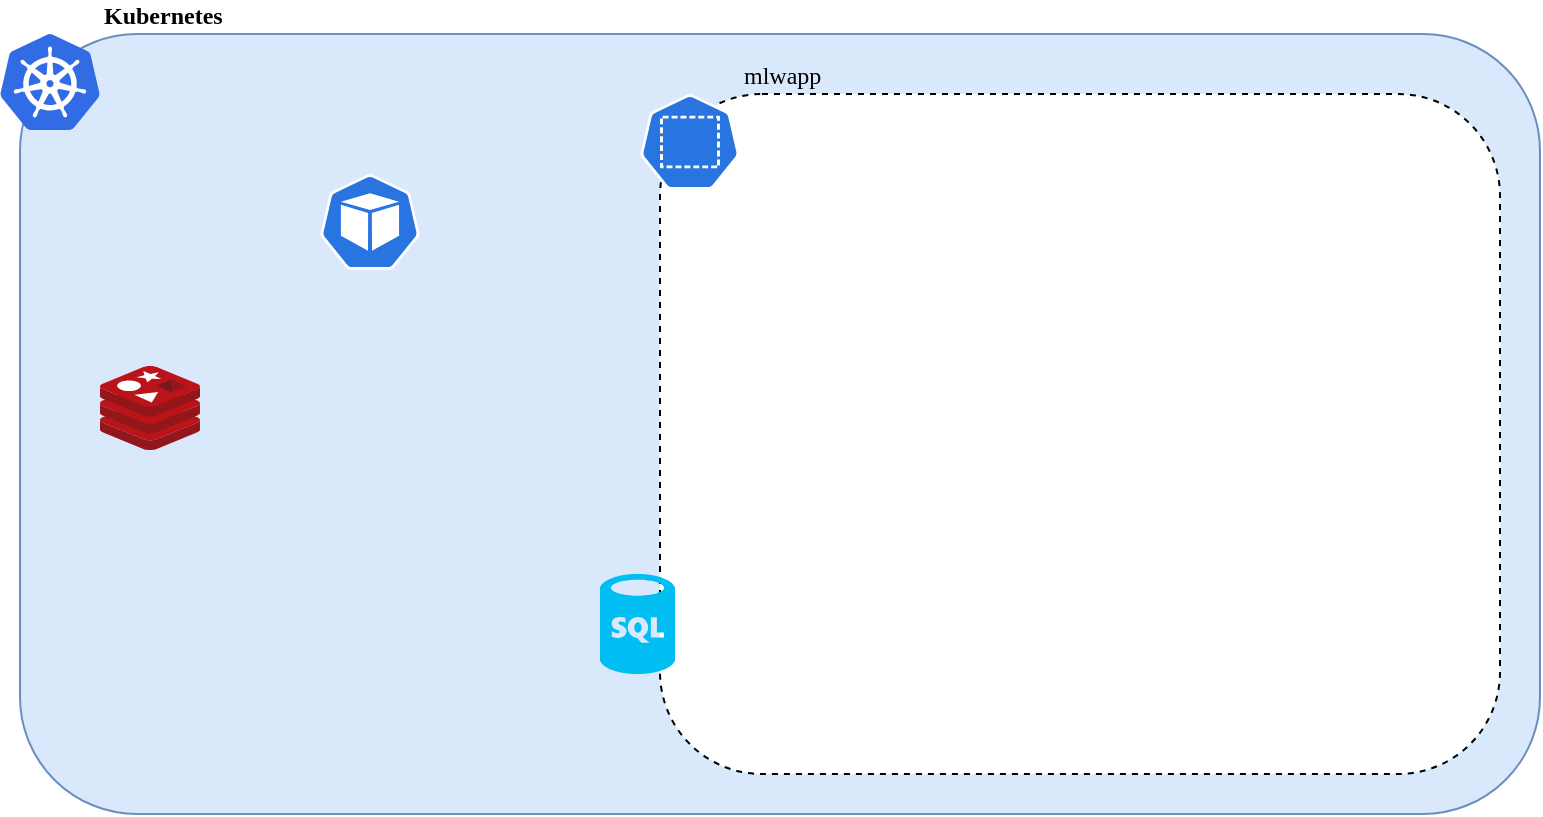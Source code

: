 <mxfile version="14.1.8" type="device"><diagram id="SNeoaxgAucSPZHY-eDci" name="Page-1"><mxGraphModel dx="1106" dy="852" grid="1" gridSize="10" guides="1" tooltips="1" connect="1" arrows="1" fold="1" page="1" pageScale="1" pageWidth="1169" pageHeight="827" math="0" shadow="0"><root><mxCell id="0"/><mxCell id="1" parent="0"/><mxCell id="6-F4YUZTOm2jKfOzU_yv-12" value="" style="rounded=1;whiteSpace=wrap;html=1;fillColor=#dae8fc;strokeColor=#6c8ebf;" vertex="1" parent="1"><mxGeometry x="170" y="80" width="760" height="390" as="geometry"/></mxCell><mxCell id="6-F4YUZTOm2jKfOzU_yv-15" value="" style="rounded=1;whiteSpace=wrap;html=1;labelBackgroundColor=none;fontFamily=Hack;align=left;dashed=1;" vertex="1" parent="1"><mxGeometry x="490" y="110" width="420" height="340" as="geometry"/></mxCell><mxCell id="6-F4YUZTOm2jKfOzU_yv-5" value="Kubernetes" style="aspect=fixed;html=1;points=[];align=left;image;fontSize=12;image=img/lib/mscae/Kubernetes.svg;fontFamily=Hack;fontStyle=1;labelPosition=right;verticalLabelPosition=top;verticalAlign=bottom;labelBackgroundColor=none;" vertex="1" parent="1"><mxGeometry x="160" y="80" width="50" height="48" as="geometry"/></mxCell><mxCell id="6-F4YUZTOm2jKfOzU_yv-6" value="" style="aspect=fixed;html=1;points=[];align=center;image;fontSize=12;image=img/lib/mscae/Cache_Redis_Product.svg;" vertex="1" parent="1"><mxGeometry x="210" y="246" width="50" height="42" as="geometry"/></mxCell><mxCell id="6-F4YUZTOm2jKfOzU_yv-7" value="" style="verticalLabelPosition=bottom;html=1;verticalAlign=top;align=center;strokeColor=none;fillColor=#00BEF2;shape=mxgraph.azure.sql_database;" vertex="1" parent="1"><mxGeometry x="460" y="350" width="37.5" height="50" as="geometry"/></mxCell><mxCell id="6-F4YUZTOm2jKfOzU_yv-11" value="" style="html=1;dashed=0;whitespace=wrap;fillColor=#2875E2;strokeColor=#ffffff;points=[[0.005,0.63,0],[0.1,0.2,0],[0.9,0.2,0],[0.5,0,0],[0.995,0.63,0],[0.72,0.99,0],[0.5,1,0],[0.28,0.99,0]];shape=mxgraph.kubernetes.icon;prIcon=pod" vertex="1" parent="1"><mxGeometry x="320" y="150" width="50" height="48" as="geometry"/></mxCell><mxCell id="6-F4YUZTOm2jKfOzU_yv-14" value="&lt;span style=&quot;font-weight: normal&quot;&gt;mlwapp&lt;/span&gt;" style="html=1;dashed=0;whitespace=wrap;fillColor=#2875E2;strokeColor=#ffffff;points=[[0.005,0.63,0],[0.1,0.2,0],[0.9,0.2,0],[0.5,0,0],[0.995,0.63,0],[0.72,0.99,0],[0.5,1,0],[0.28,0.99,0]];shape=mxgraph.kubernetes.icon;prIcon=ns;labelBackgroundColor=none;fontFamily=Hack;align=left;labelPosition=right;verticalLabelPosition=top;verticalAlign=bottom;fontStyle=1" vertex="1" parent="1"><mxGeometry x="480" y="110" width="50" height="48" as="geometry"/></mxCell></root></mxGraphModel></diagram></mxfile>